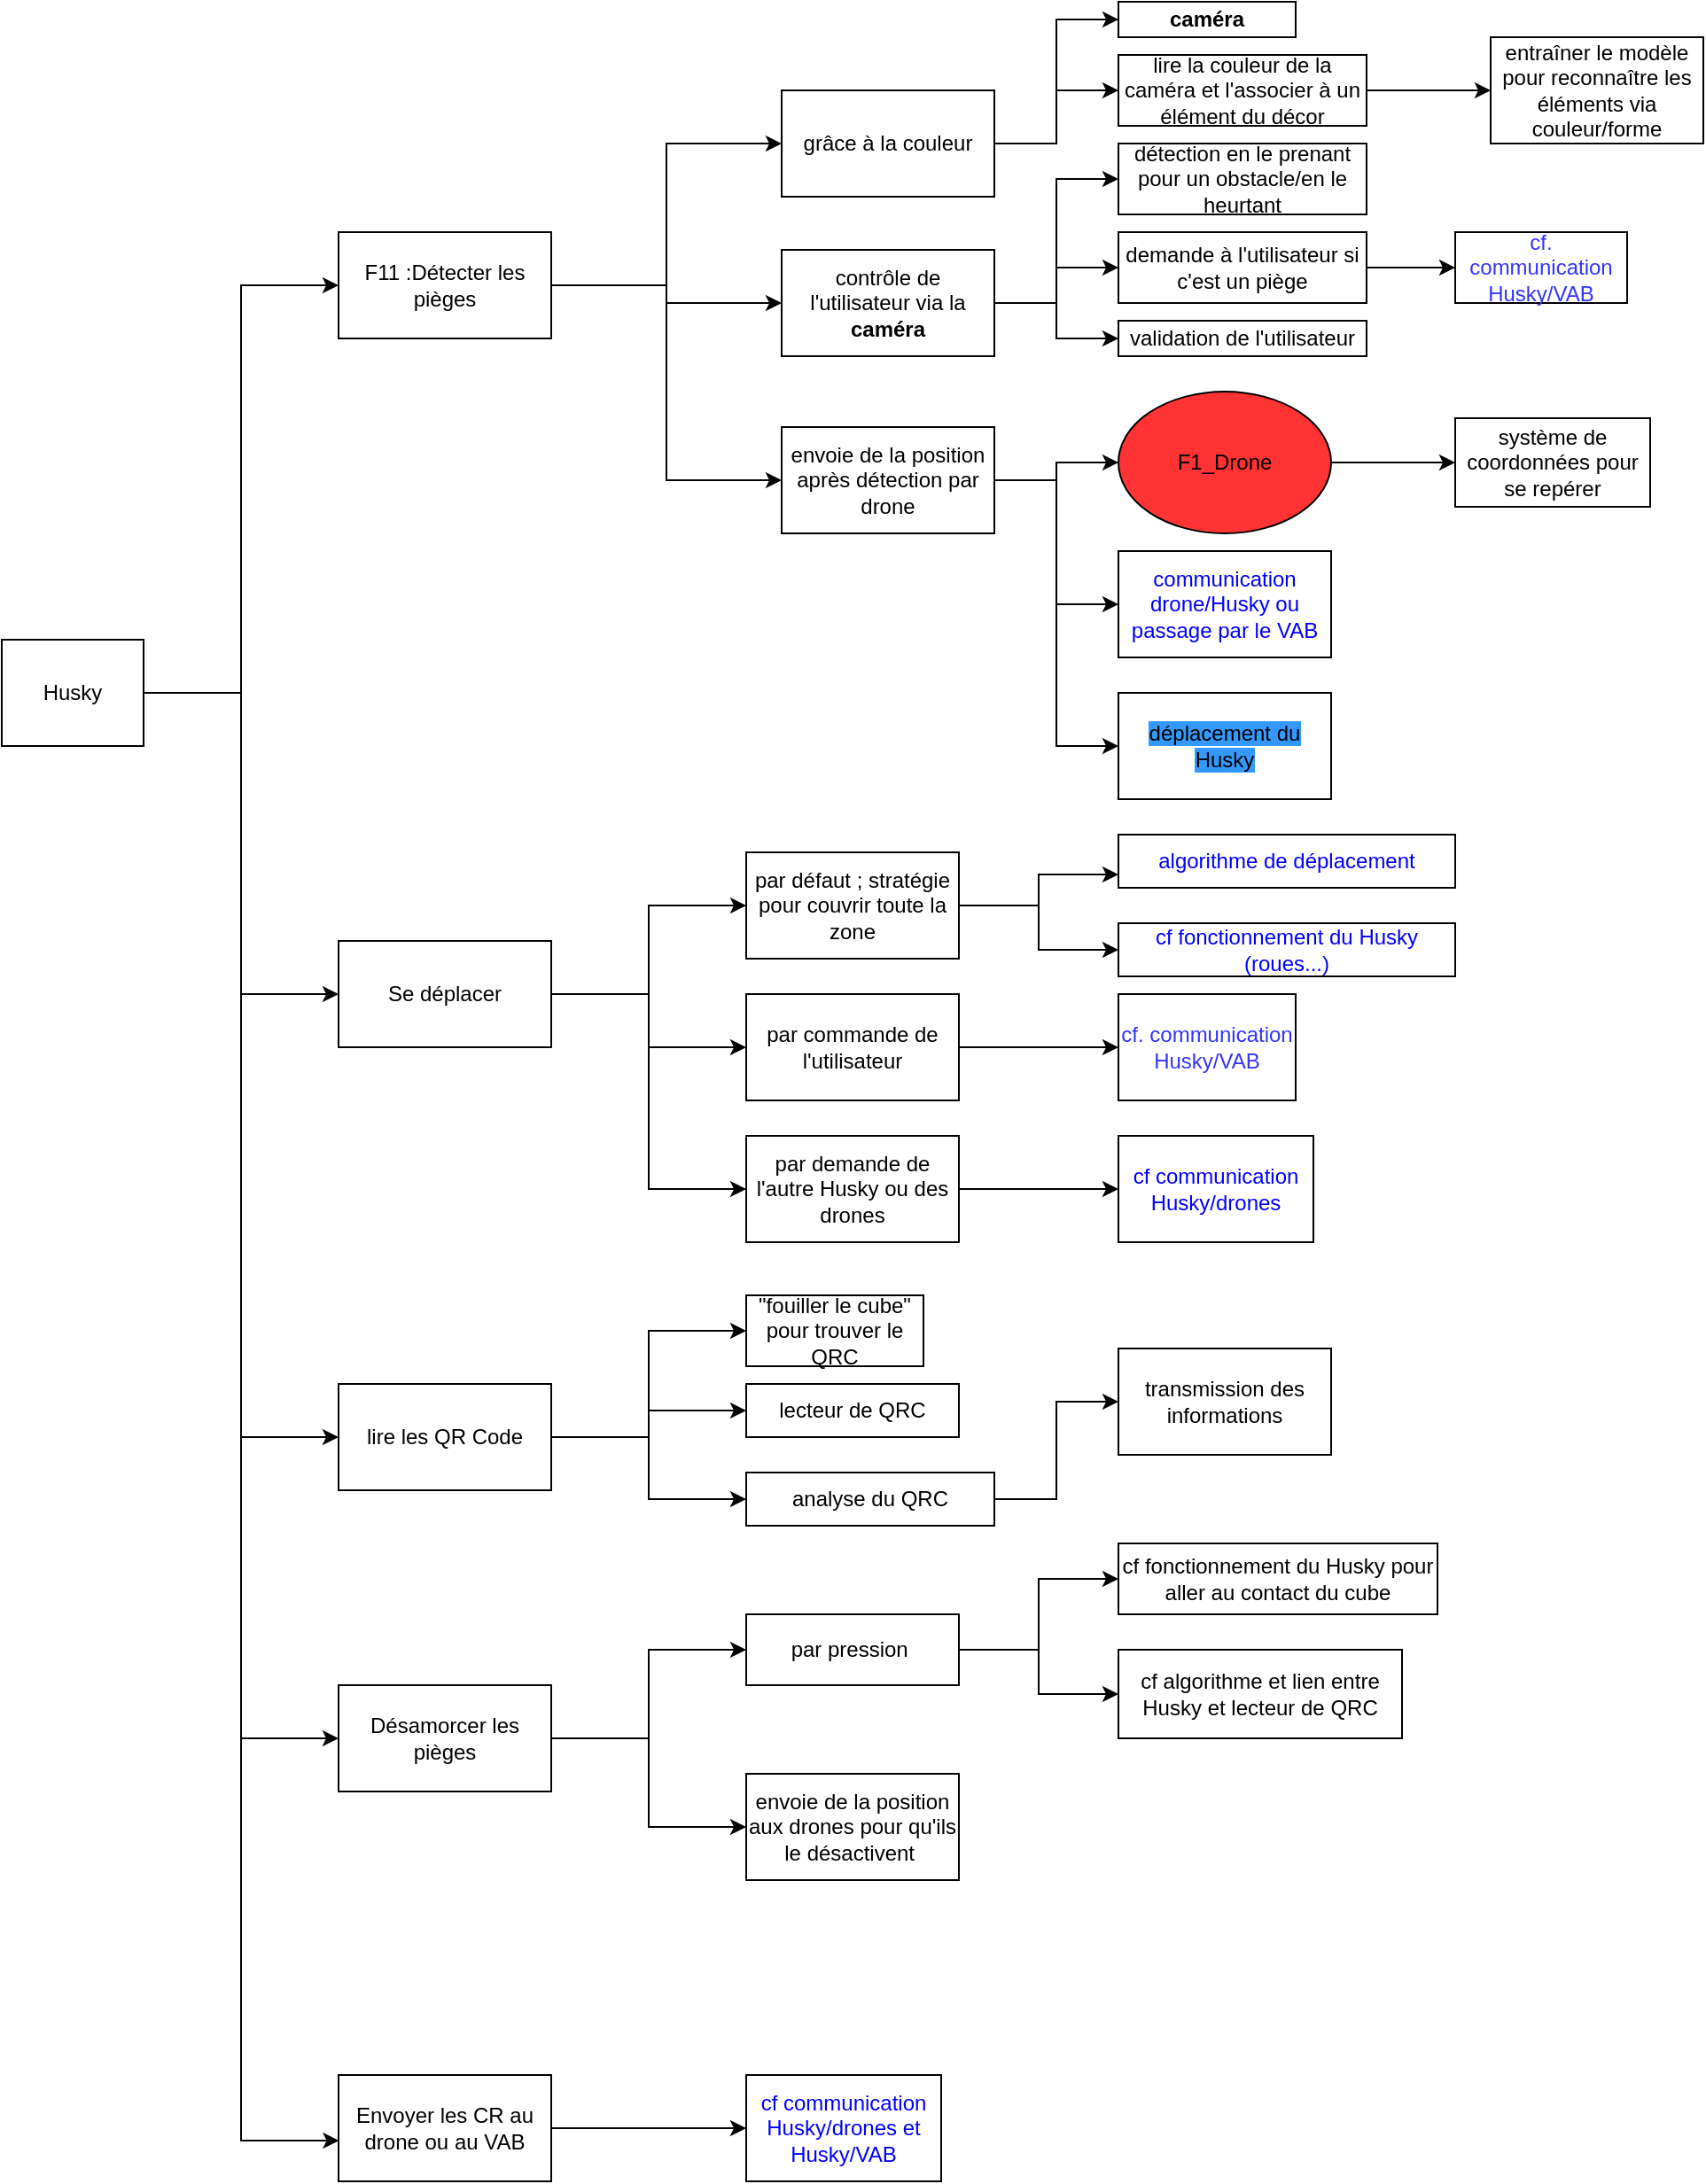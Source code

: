 <mxfile version="16.2.2" type="github" pages="2"><diagram id="E948EfgCOJVRb2plcjeF" name="Page-1"><mxGraphModel dx="1695" dy="1623" grid="1" gridSize="10" guides="1" tooltips="1" connect="1" arrows="1" fold="1" page="1" pageScale="1" pageWidth="827" pageHeight="1169" math="0" shadow="0"><root><mxCell id="0"/><mxCell id="1" parent="0"/><mxCell id="jdlnI0Il5XYoSt5V_vpM-19" style="edgeStyle=orthogonalEdgeStyle;rounded=0;orthogonalLoop=1;jettySize=auto;html=1;exitX=1;exitY=0.5;exitDx=0;exitDy=0;entryX=0;entryY=0.5;entryDx=0;entryDy=0;" parent="1" source="jdlnI0Il5XYoSt5V_vpM-1" target="jdlnI0Il5XYoSt5V_vpM-17" edge="1"><mxGeometry relative="1" as="geometry"/></mxCell><mxCell id="jdlnI0Il5XYoSt5V_vpM-21" style="edgeStyle=orthogonalEdgeStyle;rounded=0;orthogonalLoop=1;jettySize=auto;html=1;exitX=1;exitY=0.5;exitDx=0;exitDy=0;entryX=0;entryY=0.5;entryDx=0;entryDy=0;" parent="1" source="jdlnI0Il5XYoSt5V_vpM-1" target="jdlnI0Il5XYoSt5V_vpM-20" edge="1"><mxGeometry relative="1" as="geometry"/></mxCell><mxCell id="jdlnI0Il5XYoSt5V_vpM-24" style="edgeStyle=orthogonalEdgeStyle;rounded=0;orthogonalLoop=1;jettySize=auto;html=1;exitX=1;exitY=0.5;exitDx=0;exitDy=0;entryX=0;entryY=0.5;entryDx=0;entryDy=0;" parent="1" source="jdlnI0Il5XYoSt5V_vpM-1" target="jdlnI0Il5XYoSt5V_vpM-23" edge="1"><mxGeometry relative="1" as="geometry"/></mxCell><mxCell id="jdlnI0Il5XYoSt5V_vpM-1" value="F11 :Détecter les pièges" style="rounded=0;whiteSpace=wrap;html=1;" parent="1" vertex="1"><mxGeometry x="90" y="80" width="120" height="60" as="geometry"/></mxCell><mxCell id="jdlnI0Il5XYoSt5V_vpM-47" style="edgeStyle=orthogonalEdgeStyle;rounded=0;orthogonalLoop=1;jettySize=auto;html=1;exitX=1;exitY=0.5;exitDx=0;exitDy=0;entryX=0;entryY=0.5;entryDx=0;entryDy=0;fontColor=#000000;" parent="1" source="jdlnI0Il5XYoSt5V_vpM-2" target="jdlnI0Il5XYoSt5V_vpM-46" edge="1"><mxGeometry relative="1" as="geometry"/></mxCell><mxCell id="jdlnI0Il5XYoSt5V_vpM-50" style="edgeStyle=orthogonalEdgeStyle;rounded=0;orthogonalLoop=1;jettySize=auto;html=1;exitX=1;exitY=0.5;exitDx=0;exitDy=0;entryX=0;entryY=0.5;entryDx=0;entryDy=0;fontColor=#000000;" parent="1" source="jdlnI0Il5XYoSt5V_vpM-2" target="jdlnI0Il5XYoSt5V_vpM-48" edge="1"><mxGeometry relative="1" as="geometry"/></mxCell><mxCell id="jdlnI0Il5XYoSt5V_vpM-51" style="edgeStyle=orthogonalEdgeStyle;rounded=0;orthogonalLoop=1;jettySize=auto;html=1;exitX=1;exitY=0.5;exitDx=0;exitDy=0;entryX=0;entryY=0.5;entryDx=0;entryDy=0;fontColor=#000000;" parent="1" source="jdlnI0Il5XYoSt5V_vpM-2" target="jdlnI0Il5XYoSt5V_vpM-49" edge="1"><mxGeometry relative="1" as="geometry"/></mxCell><mxCell id="jdlnI0Il5XYoSt5V_vpM-2" value="Se déplacer" style="rounded=0;whiteSpace=wrap;html=1;" parent="1" vertex="1"><mxGeometry x="90" y="480" width="120" height="60" as="geometry"/></mxCell><mxCell id="jdlnI0Il5XYoSt5V_vpM-72" style="edgeStyle=orthogonalEdgeStyle;rounded=0;orthogonalLoop=1;jettySize=auto;html=1;exitX=1;exitY=0.5;exitDx=0;exitDy=0;entryX=0;entryY=0.5;entryDx=0;entryDy=0;fontColor=#000000;" parent="1" source="jdlnI0Il5XYoSt5V_vpM-3" target="jdlnI0Il5XYoSt5V_vpM-67" edge="1"><mxGeometry relative="1" as="geometry"/></mxCell><mxCell id="jdlnI0Il5XYoSt5V_vpM-78" style="edgeStyle=orthogonalEdgeStyle;rounded=0;orthogonalLoop=1;jettySize=auto;html=1;exitX=1;exitY=0.5;exitDx=0;exitDy=0;entryX=0;entryY=0.5;entryDx=0;entryDy=0;fontColor=#000000;" parent="1" source="jdlnI0Il5XYoSt5V_vpM-3" target="jdlnI0Il5XYoSt5V_vpM-73" edge="1"><mxGeometry relative="1" as="geometry"/></mxCell><mxCell id="jdlnI0Il5XYoSt5V_vpM-3" value="Désamorcer les pièges" style="rounded=0;whiteSpace=wrap;html=1;" parent="1" vertex="1"><mxGeometry x="90" y="900" width="120" height="60" as="geometry"/></mxCell><mxCell id="jdlnI0Il5XYoSt5V_vpM-80" style="edgeStyle=orthogonalEdgeStyle;rounded=0;orthogonalLoop=1;jettySize=auto;html=1;exitX=1;exitY=0.5;exitDx=0;exitDy=0;entryX=0;entryY=0.5;entryDx=0;entryDy=0;fontColor=#000000;" parent="1" source="jdlnI0Il5XYoSt5V_vpM-4" target="jdlnI0Il5XYoSt5V_vpM-79" edge="1"><mxGeometry relative="1" as="geometry"/></mxCell><mxCell id="jdlnI0Il5XYoSt5V_vpM-4" value="Envoyer les CR au drone ou au VAB" style="rounded=0;whiteSpace=wrap;html=1;" parent="1" vertex="1"><mxGeometry x="90" y="1120" width="120" height="60" as="geometry"/></mxCell><mxCell id="jdlnI0Il5XYoSt5V_vpM-13" style="edgeStyle=orthogonalEdgeStyle;rounded=0;orthogonalLoop=1;jettySize=auto;html=1;entryX=0;entryY=0.5;entryDx=0;entryDy=0;" parent="1" source="jdlnI0Il5XYoSt5V_vpM-12" target="jdlnI0Il5XYoSt5V_vpM-1" edge="1"><mxGeometry relative="1" as="geometry"/></mxCell><mxCell id="jdlnI0Il5XYoSt5V_vpM-14" style="edgeStyle=orthogonalEdgeStyle;rounded=0;orthogonalLoop=1;jettySize=auto;html=1;exitX=1;exitY=0.5;exitDx=0;exitDy=0;entryX=0;entryY=0.5;entryDx=0;entryDy=0;" parent="1" source="jdlnI0Il5XYoSt5V_vpM-12" target="jdlnI0Il5XYoSt5V_vpM-2" edge="1"><mxGeometry relative="1" as="geometry"/></mxCell><mxCell id="jdlnI0Il5XYoSt5V_vpM-15" style="edgeStyle=orthogonalEdgeStyle;rounded=0;orthogonalLoop=1;jettySize=auto;html=1;exitX=1;exitY=0.5;exitDx=0;exitDy=0;entryX=0;entryY=0.5;entryDx=0;entryDy=0;" parent="1" source="jdlnI0Il5XYoSt5V_vpM-12" target="jdlnI0Il5XYoSt5V_vpM-3" edge="1"><mxGeometry relative="1" as="geometry"/></mxCell><mxCell id="jdlnI0Il5XYoSt5V_vpM-16" style="edgeStyle=orthogonalEdgeStyle;rounded=0;orthogonalLoop=1;jettySize=auto;html=1;entryX=0.002;entryY=0.617;entryDx=0;entryDy=0;entryPerimeter=0;" parent="1" source="jdlnI0Il5XYoSt5V_vpM-12" target="jdlnI0Il5XYoSt5V_vpM-4" edge="1"><mxGeometry relative="1" as="geometry"/></mxCell><mxCell id="jdlnI0Il5XYoSt5V_vpM-62" style="edgeStyle=orthogonalEdgeStyle;rounded=0;orthogonalLoop=1;jettySize=auto;html=1;exitX=1;exitY=0.5;exitDx=0;exitDy=0;entryX=0;entryY=0.5;entryDx=0;entryDy=0;fontColor=#000000;" parent="1" source="jdlnI0Il5XYoSt5V_vpM-12" target="jdlnI0Il5XYoSt5V_vpM-61" edge="1"><mxGeometry relative="1" as="geometry"/></mxCell><mxCell id="jdlnI0Il5XYoSt5V_vpM-12" value="Husky" style="rounded=0;whiteSpace=wrap;html=1;" parent="1" vertex="1"><mxGeometry x="-100" y="310" width="80" height="60" as="geometry"/></mxCell><mxCell id="jdlnI0Il5XYoSt5V_vpM-35" style="edgeStyle=orthogonalEdgeStyle;rounded=0;orthogonalLoop=1;jettySize=auto;html=1;exitX=1;exitY=0.5;exitDx=0;exitDy=0;entryX=0;entryY=0.5;entryDx=0;entryDy=0;fontColor=#000000;" parent="1" source="jdlnI0Il5XYoSt5V_vpM-17" target="jdlnI0Il5XYoSt5V_vpM-33" edge="1"><mxGeometry relative="1" as="geometry"/></mxCell><mxCell id="jdlnI0Il5XYoSt5V_vpM-36" style="edgeStyle=orthogonalEdgeStyle;rounded=0;orthogonalLoop=1;jettySize=auto;html=1;exitX=1;exitY=0.5;exitDx=0;exitDy=0;entryX=0;entryY=0.5;entryDx=0;entryDy=0;fontColor=#000000;" parent="1" source="jdlnI0Il5XYoSt5V_vpM-17" target="jdlnI0Il5XYoSt5V_vpM-34" edge="1"><mxGeometry relative="1" as="geometry"/></mxCell><mxCell id="jdlnI0Il5XYoSt5V_vpM-17" value="grâce à la couleur" style="rounded=0;whiteSpace=wrap;html=1;" parent="1" vertex="1"><mxGeometry x="340" width="120" height="60" as="geometry"/></mxCell><mxCell id="jdlnI0Il5XYoSt5V_vpM-18" value="détection en le prenant pour un obstacle/en le heurtant" style="rounded=0;whiteSpace=wrap;html=1;" parent="1" vertex="1"><mxGeometry x="530" y="30" width="140" height="40" as="geometry"/></mxCell><mxCell id="jdlnI0Il5XYoSt5V_vpM-22" style="edgeStyle=orthogonalEdgeStyle;rounded=0;orthogonalLoop=1;jettySize=auto;html=1;exitX=1;exitY=0.5;exitDx=0;exitDy=0;entryX=0;entryY=0.5;entryDx=0;entryDy=0;" parent="1" source="jdlnI0Il5XYoSt5V_vpM-20" target="jdlnI0Il5XYoSt5V_vpM-18" edge="1"><mxGeometry relative="1" as="geometry"/></mxCell><mxCell id="jdlnI0Il5XYoSt5V_vpM-28" style="edgeStyle=orthogonalEdgeStyle;rounded=0;orthogonalLoop=1;jettySize=auto;html=1;exitX=1;exitY=0.5;exitDx=0;exitDy=0;entryX=0;entryY=0.5;entryDx=0;entryDy=0;fontColor=#000000;" parent="1" source="jdlnI0Il5XYoSt5V_vpM-20" target="jdlnI0Il5XYoSt5V_vpM-27" edge="1"><mxGeometry relative="1" as="geometry"/></mxCell><mxCell id="jdlnI0Il5XYoSt5V_vpM-30" style="edgeStyle=orthogonalEdgeStyle;rounded=0;orthogonalLoop=1;jettySize=auto;html=1;exitX=1;exitY=0.5;exitDx=0;exitDy=0;entryX=0;entryY=0.5;entryDx=0;entryDy=0;fontColor=#000000;" parent="1" source="jdlnI0Il5XYoSt5V_vpM-20" target="jdlnI0Il5XYoSt5V_vpM-29" edge="1"><mxGeometry relative="1" as="geometry"/></mxCell><mxCell id="jdlnI0Il5XYoSt5V_vpM-20" value="contrôle de l'utilisateur via la &lt;b&gt;caméra&lt;/b&gt;" style="rounded=0;whiteSpace=wrap;html=1;" parent="1" vertex="1"><mxGeometry x="340" y="90" width="120" height="60" as="geometry"/></mxCell><mxCell id="jdlnI0Il5XYoSt5V_vpM-26" style="edgeStyle=orthogonalEdgeStyle;rounded=0;orthogonalLoop=1;jettySize=auto;html=1;exitX=1;exitY=0.5;exitDx=0;exitDy=0;entryX=0;entryY=0.5;entryDx=0;entryDy=0;fontColor=#FF3333;" parent="1" source="jdlnI0Il5XYoSt5V_vpM-23" target="jdlnI0Il5XYoSt5V_vpM-25" edge="1"><mxGeometry relative="1" as="geometry"/></mxCell><mxCell id="jdlnI0Il5XYoSt5V_vpM-40" style="edgeStyle=orthogonalEdgeStyle;rounded=0;orthogonalLoop=1;jettySize=auto;html=1;exitX=1;exitY=0.5;exitDx=0;exitDy=0;entryX=0;entryY=0.5;entryDx=0;entryDy=0;fontColor=#0000FF;" parent="1" source="jdlnI0Il5XYoSt5V_vpM-23" target="jdlnI0Il5XYoSt5V_vpM-39" edge="1"><mxGeometry relative="1" as="geometry"/></mxCell><mxCell id="jdlnI0Il5XYoSt5V_vpM-42" style="edgeStyle=orthogonalEdgeStyle;rounded=0;orthogonalLoop=1;jettySize=auto;html=1;exitX=1;exitY=0.5;exitDx=0;exitDy=0;entryX=0;entryY=0.5;entryDx=0;entryDy=0;fontColor=#000000;" parent="1" source="jdlnI0Il5XYoSt5V_vpM-23" target="jdlnI0Il5XYoSt5V_vpM-41" edge="1"><mxGeometry relative="1" as="geometry"/></mxCell><mxCell id="jdlnI0Il5XYoSt5V_vpM-23" value="envoie de la position après détection par drone" style="rounded=0;whiteSpace=wrap;html=1;" parent="1" vertex="1"><mxGeometry x="340" y="190" width="120" height="60" as="geometry"/></mxCell><mxCell id="jdlnI0Il5XYoSt5V_vpM-45" style="edgeStyle=orthogonalEdgeStyle;rounded=0;orthogonalLoop=1;jettySize=auto;html=1;exitX=1;exitY=0.5;exitDx=0;exitDy=0;entryX=0;entryY=0.5;entryDx=0;entryDy=0;fontColor=#000000;" parent="1" source="jdlnI0Il5XYoSt5V_vpM-25" target="jdlnI0Il5XYoSt5V_vpM-44" edge="1"><mxGeometry relative="1" as="geometry"/></mxCell><mxCell id="jdlnI0Il5XYoSt5V_vpM-25" value="F1_Drone" style="ellipse;whiteSpace=wrap;html=1;fillColor=#FF3333;" parent="1" vertex="1"><mxGeometry x="530" y="170" width="120" height="80" as="geometry"/></mxCell><mxCell id="jdlnI0Il5XYoSt5V_vpM-32" style="edgeStyle=orthogonalEdgeStyle;rounded=0;orthogonalLoop=1;jettySize=auto;html=1;exitX=1;exitY=0.5;exitDx=0;exitDy=0;entryX=0;entryY=0.5;entryDx=0;entryDy=0;fontColor=#3333FF;" parent="1" source="jdlnI0Il5XYoSt5V_vpM-27" target="jdlnI0Il5XYoSt5V_vpM-31" edge="1"><mxGeometry relative="1" as="geometry"/></mxCell><mxCell id="jdlnI0Il5XYoSt5V_vpM-27" value="&lt;font color=&quot;#000000&quot;&gt;demande à l'utilisateur si c'est un piège&lt;/font&gt;" style="rounded=0;whiteSpace=wrap;html=1;fontColor=#FF3333;fillColor=#FFFFFF;" parent="1" vertex="1"><mxGeometry x="530" y="80" width="140" height="40" as="geometry"/></mxCell><mxCell id="jdlnI0Il5XYoSt5V_vpM-29" value="validation de l'utilisateur" style="rounded=0;whiteSpace=wrap;html=1;labelBackgroundColor=none;fontColor=#000000;fillColor=#FFFFFF;" parent="1" vertex="1"><mxGeometry x="530" y="130" width="140" height="20" as="geometry"/></mxCell><mxCell id="jdlnI0Il5XYoSt5V_vpM-31" value="&lt;font color=&quot;#3333ff&quot;&gt;cf. communication Husky/VAB&lt;/font&gt;" style="rounded=0;whiteSpace=wrap;html=1;labelBackgroundColor=none;fontColor=#000000;fillColor=#FFFFFF;" parent="1" vertex="1"><mxGeometry x="720" y="80" width="97" height="40" as="geometry"/></mxCell><mxCell id="jdlnI0Il5XYoSt5V_vpM-33" value="&lt;font color=&quot;#000000&quot;&gt;&lt;b&gt;caméra&lt;/b&gt;&lt;/font&gt;" style="rounded=0;whiteSpace=wrap;html=1;labelBackgroundColor=none;fontColor=#3333FF;fillColor=#FFFFFF;" parent="1" vertex="1"><mxGeometry x="530" y="-50" width="100" height="20" as="geometry"/></mxCell><mxCell id="jdlnI0Il5XYoSt5V_vpM-38" style="edgeStyle=orthogonalEdgeStyle;rounded=0;orthogonalLoop=1;jettySize=auto;html=1;exitX=1;exitY=0.5;exitDx=0;exitDy=0;entryX=0;entryY=0.5;entryDx=0;entryDy=0;fontColor=#000000;" parent="1" source="jdlnI0Il5XYoSt5V_vpM-34" target="jdlnI0Il5XYoSt5V_vpM-37" edge="1"><mxGeometry relative="1" as="geometry"/></mxCell><mxCell id="jdlnI0Il5XYoSt5V_vpM-34" value="lire la couleur de la caméra et l'associer à un élément du décor" style="rounded=0;whiteSpace=wrap;html=1;labelBackgroundColor=none;fontColor=#000000;fillColor=#FFFFFF;" parent="1" vertex="1"><mxGeometry x="530" y="-20" width="140" height="40" as="geometry"/></mxCell><mxCell id="jdlnI0Il5XYoSt5V_vpM-37" value="entraîner le modèle pour reconnaître les éléments via couleur/forme" style="rounded=0;whiteSpace=wrap;html=1;labelBackgroundColor=none;fontColor=#000000;fillColor=#FFFFFF;" parent="1" vertex="1"><mxGeometry x="740" y="-30" width="120" height="60" as="geometry"/></mxCell><mxCell id="jdlnI0Il5XYoSt5V_vpM-39" value="&lt;font color=&quot;#0000ff&quot;&gt;communication drone/Husky ou passage par le VAB&lt;/font&gt;" style="rounded=0;whiteSpace=wrap;html=1;labelBackgroundColor=none;fontColor=#000000;fillColor=#FFFFFF;" parent="1" vertex="1"><mxGeometry x="530" y="260" width="120" height="60" as="geometry"/></mxCell><mxCell id="jdlnI0Il5XYoSt5V_vpM-41" value="&lt;font color=&quot;#000000&quot; style=&quot;background-color: rgb(51 , 153 , 255)&quot;&gt;déplacement du Husky&lt;/font&gt;" style="rounded=0;whiteSpace=wrap;html=1;labelBackgroundColor=none;fontColor=#0000FF;fillColor=#FFFFFF;" parent="1" vertex="1"><mxGeometry x="530" y="340" width="120" height="60" as="geometry"/></mxCell><mxCell id="jdlnI0Il5XYoSt5V_vpM-44" value="système de coordonnées pour se repérer" style="rounded=0;whiteSpace=wrap;html=1;labelBackgroundColor=none;" parent="1" vertex="1"><mxGeometry x="720" y="185" width="110" height="50" as="geometry"/></mxCell><mxCell id="jdlnI0Il5XYoSt5V_vpM-59" style="edgeStyle=orthogonalEdgeStyle;rounded=0;orthogonalLoop=1;jettySize=auto;html=1;exitX=1;exitY=0.5;exitDx=0;exitDy=0;entryX=0;entryY=0.75;entryDx=0;entryDy=0;fontColor=#0000FF;" parent="1" source="jdlnI0Il5XYoSt5V_vpM-46" target="jdlnI0Il5XYoSt5V_vpM-57" edge="1"><mxGeometry relative="1" as="geometry"/></mxCell><mxCell id="jdlnI0Il5XYoSt5V_vpM-60" style="edgeStyle=orthogonalEdgeStyle;rounded=0;orthogonalLoop=1;jettySize=auto;html=1;exitX=1;exitY=0.5;exitDx=0;exitDy=0;entryX=0;entryY=0.5;entryDx=0;entryDy=0;fontColor=#0000FF;" parent="1" source="jdlnI0Il5XYoSt5V_vpM-46" target="jdlnI0Il5XYoSt5V_vpM-58" edge="1"><mxGeometry relative="1" as="geometry"/></mxCell><mxCell id="jdlnI0Il5XYoSt5V_vpM-46" value="par défaut ; stratégie pour couvrir toute la zone" style="rounded=0;whiteSpace=wrap;html=1;labelBackgroundColor=none;fontColor=#000000;strokeColor=#000000;fillColor=default;" parent="1" vertex="1"><mxGeometry x="320" y="430" width="120" height="60" as="geometry"/></mxCell><mxCell id="jdlnI0Il5XYoSt5V_vpM-55" style="edgeStyle=orthogonalEdgeStyle;rounded=0;orthogonalLoop=1;jettySize=auto;html=1;exitX=1;exitY=0.5;exitDx=0;exitDy=0;entryX=0;entryY=0.5;entryDx=0;entryDy=0;fontColor=#000000;" parent="1" source="jdlnI0Il5XYoSt5V_vpM-48" target="jdlnI0Il5XYoSt5V_vpM-54" edge="1"><mxGeometry relative="1" as="geometry"/></mxCell><mxCell id="jdlnI0Il5XYoSt5V_vpM-48" value="par commande de l'utilisateur" style="rounded=0;whiteSpace=wrap;html=1;labelBackgroundColor=none;fontColor=#000000;strokeColor=#000000;fillColor=default;" parent="1" vertex="1"><mxGeometry x="320" y="510" width="120" height="60" as="geometry"/></mxCell><mxCell id="jdlnI0Il5XYoSt5V_vpM-56" style="edgeStyle=orthogonalEdgeStyle;rounded=0;orthogonalLoop=1;jettySize=auto;html=1;exitX=1;exitY=0.5;exitDx=0;exitDy=0;entryX=0;entryY=0.5;entryDx=0;entryDy=0;fontColor=#000000;" parent="1" source="jdlnI0Il5XYoSt5V_vpM-49" target="jdlnI0Il5XYoSt5V_vpM-53" edge="1"><mxGeometry relative="1" as="geometry"/></mxCell><mxCell id="jdlnI0Il5XYoSt5V_vpM-49" value="par demande de l'autre Husky ou des drones" style="rounded=0;whiteSpace=wrap;html=1;labelBackgroundColor=none;fontColor=#000000;strokeColor=#000000;fillColor=default;" parent="1" vertex="1"><mxGeometry x="320" y="590" width="120" height="60" as="geometry"/></mxCell><mxCell id="jdlnI0Il5XYoSt5V_vpM-53" value="&lt;font color=&quot;#0000ff&quot;&gt;cf communication Husky/drones&lt;/font&gt;" style="rounded=0;whiteSpace=wrap;html=1;labelBackgroundColor=none;fontColor=#000000;strokeColor=#000000;fillColor=default;" parent="1" vertex="1"><mxGeometry x="530" y="590" width="110" height="60" as="geometry"/></mxCell><mxCell id="jdlnI0Il5XYoSt5V_vpM-54" value="&lt;font color=&quot;#3333ff&quot;&gt;cf. communication Husky/VAB&lt;/font&gt;" style="rounded=0;whiteSpace=wrap;html=1;labelBackgroundColor=none;fontColor=#000000;fillColor=#FFFFFF;" parent="1" vertex="1"><mxGeometry x="530" y="510" width="100" height="60" as="geometry"/></mxCell><mxCell id="jdlnI0Il5XYoSt5V_vpM-57" value="algorithme de déplacement" style="rounded=0;whiteSpace=wrap;html=1;labelBackgroundColor=none;fontColor=#0000FF;strokeColor=#000000;fillColor=default;" parent="1" vertex="1"><mxGeometry x="530" y="420" width="190" height="30" as="geometry"/></mxCell><mxCell id="jdlnI0Il5XYoSt5V_vpM-58" value="cf fonctionnement du Husky (roues...)" style="rounded=0;whiteSpace=wrap;html=1;labelBackgroundColor=none;fontColor=#0000FF;strokeColor=#000000;fillColor=default;" parent="1" vertex="1"><mxGeometry x="530" y="470" width="190" height="30" as="geometry"/></mxCell><mxCell id="jdlnI0Il5XYoSt5V_vpM-65" style="edgeStyle=orthogonalEdgeStyle;rounded=0;orthogonalLoop=1;jettySize=auto;html=1;exitX=1;exitY=0.5;exitDx=0;exitDy=0;entryX=0;entryY=0.5;entryDx=0;entryDy=0;fontColor=#000000;" parent="1" source="jdlnI0Il5XYoSt5V_vpM-61" target="jdlnI0Il5XYoSt5V_vpM-63" edge="1"><mxGeometry relative="1" as="geometry"/></mxCell><mxCell id="jdlnI0Il5XYoSt5V_vpM-66" style="edgeStyle=orthogonalEdgeStyle;rounded=0;orthogonalLoop=1;jettySize=auto;html=1;exitX=1;exitY=0.5;exitDx=0;exitDy=0;entryX=0;entryY=0.5;entryDx=0;entryDy=0;fontColor=#000000;" parent="1" source="jdlnI0Il5XYoSt5V_vpM-61" target="jdlnI0Il5XYoSt5V_vpM-64" edge="1"><mxGeometry relative="1" as="geometry"/></mxCell><mxCell id="jdlnI0Il5XYoSt5V_vpM-75" style="edgeStyle=orthogonalEdgeStyle;rounded=0;orthogonalLoop=1;jettySize=auto;html=1;exitX=1;exitY=0.5;exitDx=0;exitDy=0;entryX=0;entryY=0.5;entryDx=0;entryDy=0;fontColor=#000000;" parent="1" source="jdlnI0Il5XYoSt5V_vpM-61" target="jdlnI0Il5XYoSt5V_vpM-74" edge="1"><mxGeometry relative="1" as="geometry"/></mxCell><mxCell id="jdlnI0Il5XYoSt5V_vpM-61" value="&lt;font color=&quot;#000000&quot;&gt;lire les QR Code&lt;/font&gt;" style="rounded=0;whiteSpace=wrap;html=1;labelBackgroundColor=none;fontColor=#0000FF;strokeColor=#000000;fillColor=default;" parent="1" vertex="1"><mxGeometry x="90" y="730" width="120" height="60" as="geometry"/></mxCell><mxCell id="jdlnI0Il5XYoSt5V_vpM-63" value="&quot;fouiller le cube&quot; pour trouver le QRC" style="rounded=0;whiteSpace=wrap;html=1;labelBackgroundColor=none;fontColor=#000000;strokeColor=#000000;fillColor=default;" parent="1" vertex="1"><mxGeometry x="320" y="680" width="100" height="40" as="geometry"/></mxCell><mxCell id="jdlnI0Il5XYoSt5V_vpM-64" value="lecteur de QRC" style="rounded=0;whiteSpace=wrap;html=1;labelBackgroundColor=none;fontColor=#000000;strokeColor=#000000;fillColor=default;" parent="1" vertex="1"><mxGeometry x="320" y="730" width="120" height="30" as="geometry"/></mxCell><mxCell id="jdlnI0Il5XYoSt5V_vpM-70" style="edgeStyle=orthogonalEdgeStyle;rounded=0;orthogonalLoop=1;jettySize=auto;html=1;exitX=1;exitY=0.5;exitDx=0;exitDy=0;entryX=0;entryY=0.5;entryDx=0;entryDy=0;fontColor=#000000;" parent="1" source="jdlnI0Il5XYoSt5V_vpM-67" target="jdlnI0Il5XYoSt5V_vpM-68" edge="1"><mxGeometry relative="1" as="geometry"/></mxCell><mxCell id="jdlnI0Il5XYoSt5V_vpM-71" style="edgeStyle=orthogonalEdgeStyle;rounded=0;orthogonalLoop=1;jettySize=auto;html=1;exitX=1;exitY=0.5;exitDx=0;exitDy=0;entryX=0;entryY=0.5;entryDx=0;entryDy=0;fontColor=#000000;" parent="1" source="jdlnI0Il5XYoSt5V_vpM-67" target="jdlnI0Il5XYoSt5V_vpM-69" edge="1"><mxGeometry relative="1" as="geometry"/></mxCell><mxCell id="jdlnI0Il5XYoSt5V_vpM-67" value="par pression&amp;nbsp;" style="rounded=0;whiteSpace=wrap;html=1;labelBackgroundColor=none;fontColor=#000000;strokeColor=#000000;fillColor=default;" parent="1" vertex="1"><mxGeometry x="320" y="860" width="120" height="40" as="geometry"/></mxCell><mxCell id="jdlnI0Il5XYoSt5V_vpM-68" value="cf fonctionnement du Husky pour aller au contact du cube" style="rounded=0;whiteSpace=wrap;html=1;labelBackgroundColor=none;fontColor=#000000;strokeColor=#000000;fillColor=default;" parent="1" vertex="1"><mxGeometry x="530" y="820" width="180" height="40" as="geometry"/></mxCell><mxCell id="jdlnI0Il5XYoSt5V_vpM-69" value="cf algorithme et lien entre Husky et lecteur de QRC" style="rounded=0;whiteSpace=wrap;html=1;labelBackgroundColor=none;fontColor=#000000;strokeColor=#000000;fillColor=default;" parent="1" vertex="1"><mxGeometry x="530" y="880" width="160" height="50" as="geometry"/></mxCell><mxCell id="jdlnI0Il5XYoSt5V_vpM-73" value="envoie de la position aux drones pour qu'ils le désactivent&amp;nbsp;" style="rounded=0;whiteSpace=wrap;html=1;labelBackgroundColor=none;fontColor=#000000;strokeColor=#000000;fillColor=default;" parent="1" vertex="1"><mxGeometry x="320" y="950" width="120" height="60" as="geometry"/></mxCell><mxCell id="jdlnI0Il5XYoSt5V_vpM-77" style="edgeStyle=orthogonalEdgeStyle;rounded=0;orthogonalLoop=1;jettySize=auto;html=1;exitX=1;exitY=0.5;exitDx=0;exitDy=0;entryX=0;entryY=0.5;entryDx=0;entryDy=0;fontColor=#000000;" parent="1" source="jdlnI0Il5XYoSt5V_vpM-74" target="jdlnI0Il5XYoSt5V_vpM-76" edge="1"><mxGeometry relative="1" as="geometry"/></mxCell><mxCell id="jdlnI0Il5XYoSt5V_vpM-74" value="analyse du QRC" style="rounded=0;whiteSpace=wrap;html=1;labelBackgroundColor=none;fontColor=#000000;strokeColor=#000000;fillColor=default;" parent="1" vertex="1"><mxGeometry x="320" y="780" width="140" height="30" as="geometry"/></mxCell><mxCell id="jdlnI0Il5XYoSt5V_vpM-76" value="transmission des informations" style="rounded=0;whiteSpace=wrap;html=1;labelBackgroundColor=none;fontColor=#000000;strokeColor=#000000;fillColor=default;" parent="1" vertex="1"><mxGeometry x="530" y="710" width="120" height="60" as="geometry"/></mxCell><mxCell id="jdlnI0Il5XYoSt5V_vpM-79" value="&lt;font color=&quot;#0000ff&quot;&gt;cf communication Husky/drones et Husky/VAB&lt;/font&gt;" style="rounded=0;whiteSpace=wrap;html=1;labelBackgroundColor=none;fontColor=#000000;strokeColor=#000000;fillColor=default;" parent="1" vertex="1"><mxGeometry x="320" y="1120" width="110" height="60" as="geometry"/></mxCell></root></mxGraphModel></diagram><diagram id="lp-3FWoehNaO1ZD1mjEL" name="Page-1"><mxGraphModel>&#xa;      <root>&#xa;        <mxCell id="0"/>&#xa;        <mxCell id="1" parent="0"/>&#xa;      </root>&#xa;    </mxGraphModel></diagram></mxfile>